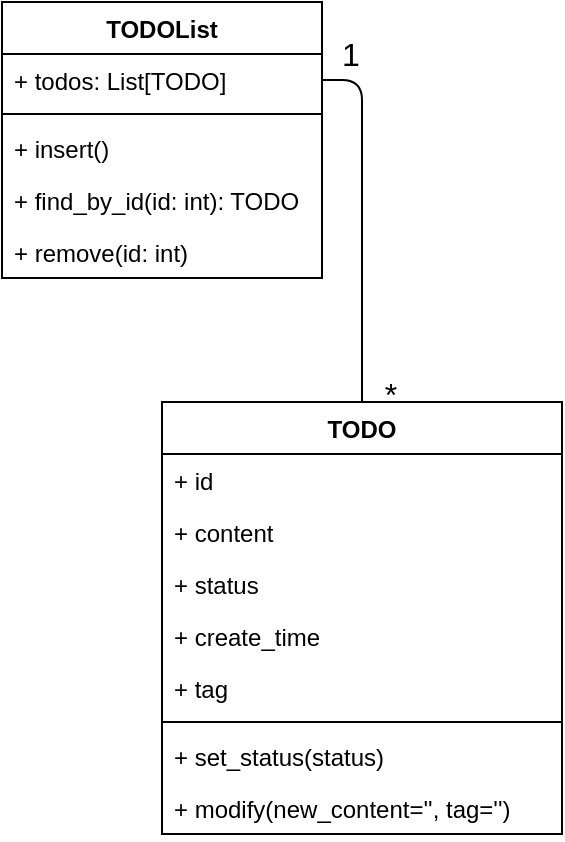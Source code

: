 <mxfile version="24.7.6">
  <diagram name="第 1 页" id="7KTaMBhgqVzbro8H5_XD">
    <mxGraphModel dx="743" dy="845" grid="1" gridSize="10" guides="1" tooltips="1" connect="1" arrows="1" fold="1" page="1" pageScale="1" pageWidth="850" pageHeight="1100" math="0" shadow="0">
      <root>
        <mxCell id="0" />
        <mxCell id="1" parent="0" />
        <mxCell id="JNSrJHHTEGONHWkqj-x3-2" value="TODO" style="swimlane;fontStyle=1;align=center;verticalAlign=top;childLayout=stackLayout;horizontal=1;startSize=26;horizontalStack=0;resizeParent=1;resizeParentMax=0;resizeLast=0;collapsible=1;marginBottom=0;whiteSpace=wrap;html=1;" vertex="1" parent="1">
          <mxGeometry x="380" y="240" width="200" height="216" as="geometry" />
        </mxCell>
        <mxCell id="JNSrJHHTEGONHWkqj-x3-3" value="&lt;div&gt;+ id&lt;/div&gt;" style="text;strokeColor=none;fillColor=none;align=left;verticalAlign=top;spacingLeft=4;spacingRight=4;overflow=hidden;rotatable=0;points=[[0,0.5],[1,0.5]];portConstraint=eastwest;whiteSpace=wrap;html=1;" vertex="1" parent="JNSrJHHTEGONHWkqj-x3-2">
          <mxGeometry y="26" width="200" height="26" as="geometry" />
        </mxCell>
        <mxCell id="JNSrJHHTEGONHWkqj-x3-13" value="&lt;div&gt;+ content&lt;/div&gt;" style="text;strokeColor=none;fillColor=none;align=left;verticalAlign=top;spacingLeft=4;spacingRight=4;overflow=hidden;rotatable=0;points=[[0,0.5],[1,0.5]];portConstraint=eastwest;whiteSpace=wrap;html=1;" vertex="1" parent="JNSrJHHTEGONHWkqj-x3-2">
          <mxGeometry y="52" width="200" height="26" as="geometry" />
        </mxCell>
        <mxCell id="JNSrJHHTEGONHWkqj-x3-10" value="+ status" style="text;strokeColor=none;fillColor=none;align=left;verticalAlign=top;spacingLeft=4;spacingRight=4;overflow=hidden;rotatable=0;points=[[0,0.5],[1,0.5]];portConstraint=eastwest;whiteSpace=wrap;html=1;" vertex="1" parent="JNSrJHHTEGONHWkqj-x3-2">
          <mxGeometry y="78" width="200" height="26" as="geometry" />
        </mxCell>
        <mxCell id="JNSrJHHTEGONHWkqj-x3-11" value="+ create_time" style="text;strokeColor=none;fillColor=none;align=left;verticalAlign=top;spacingLeft=4;spacingRight=4;overflow=hidden;rotatable=0;points=[[0,0.5],[1,0.5]];portConstraint=eastwest;whiteSpace=wrap;html=1;" vertex="1" parent="JNSrJHHTEGONHWkqj-x3-2">
          <mxGeometry y="104" width="200" height="26" as="geometry" />
        </mxCell>
        <mxCell id="JNSrJHHTEGONHWkqj-x3-12" value="+ tag" style="text;strokeColor=none;fillColor=none;align=left;verticalAlign=top;spacingLeft=4;spacingRight=4;overflow=hidden;rotatable=0;points=[[0,0.5],[1,0.5]];portConstraint=eastwest;whiteSpace=wrap;html=1;" vertex="1" parent="JNSrJHHTEGONHWkqj-x3-2">
          <mxGeometry y="130" width="200" height="26" as="geometry" />
        </mxCell>
        <mxCell id="JNSrJHHTEGONHWkqj-x3-4" value="" style="line;strokeWidth=1;fillColor=none;align=left;verticalAlign=middle;spacingTop=-1;spacingLeft=3;spacingRight=3;rotatable=0;labelPosition=right;points=[];portConstraint=eastwest;strokeColor=inherit;" vertex="1" parent="JNSrJHHTEGONHWkqj-x3-2">
          <mxGeometry y="156" width="200" height="8" as="geometry" />
        </mxCell>
        <mxCell id="JNSrJHHTEGONHWkqj-x3-5" value="+ set_status(status)" style="text;strokeColor=none;fillColor=none;align=left;verticalAlign=top;spacingLeft=4;spacingRight=4;overflow=hidden;rotatable=0;points=[[0,0.5],[1,0.5]];portConstraint=eastwest;whiteSpace=wrap;html=1;" vertex="1" parent="JNSrJHHTEGONHWkqj-x3-2">
          <mxGeometry y="164" width="200" height="26" as="geometry" />
        </mxCell>
        <mxCell id="JNSrJHHTEGONHWkqj-x3-17" value="+ modify(new_content=&#39;&#39;, tag=&#39;&#39;)" style="text;strokeColor=none;fillColor=none;align=left;verticalAlign=top;spacingLeft=4;spacingRight=4;overflow=hidden;rotatable=0;points=[[0,0.5],[1,0.5]];portConstraint=eastwest;whiteSpace=wrap;html=1;" vertex="1" parent="JNSrJHHTEGONHWkqj-x3-2">
          <mxGeometry y="190" width="200" height="26" as="geometry" />
        </mxCell>
        <mxCell id="JNSrJHHTEGONHWkqj-x3-6" value="TODOList" style="swimlane;fontStyle=1;align=center;verticalAlign=top;childLayout=stackLayout;horizontal=1;startSize=26;horizontalStack=0;resizeParent=1;resizeParentMax=0;resizeLast=0;collapsible=1;marginBottom=0;whiteSpace=wrap;html=1;" vertex="1" parent="1">
          <mxGeometry x="300" y="40" width="160" height="138" as="geometry" />
        </mxCell>
        <mxCell id="JNSrJHHTEGONHWkqj-x3-7" value="+ todos: List[TODO]" style="text;strokeColor=none;fillColor=none;align=left;verticalAlign=top;spacingLeft=4;spacingRight=4;overflow=hidden;rotatable=0;points=[[0,0.5],[1,0.5]];portConstraint=eastwest;whiteSpace=wrap;html=1;" vertex="1" parent="JNSrJHHTEGONHWkqj-x3-6">
          <mxGeometry y="26" width="160" height="26" as="geometry" />
        </mxCell>
        <mxCell id="JNSrJHHTEGONHWkqj-x3-8" value="" style="line;strokeWidth=1;fillColor=none;align=left;verticalAlign=middle;spacingTop=-1;spacingLeft=3;spacingRight=3;rotatable=0;labelPosition=right;points=[];portConstraint=eastwest;strokeColor=inherit;" vertex="1" parent="JNSrJHHTEGONHWkqj-x3-6">
          <mxGeometry y="52" width="160" height="8" as="geometry" />
        </mxCell>
        <mxCell id="JNSrJHHTEGONHWkqj-x3-9" value="&lt;div&gt;+ insert()&lt;/div&gt;" style="text;strokeColor=none;fillColor=none;align=left;verticalAlign=top;spacingLeft=4;spacingRight=4;overflow=hidden;rotatable=0;points=[[0,0.5],[1,0.5]];portConstraint=eastwest;whiteSpace=wrap;html=1;" vertex="1" parent="JNSrJHHTEGONHWkqj-x3-6">
          <mxGeometry y="60" width="160" height="26" as="geometry" />
        </mxCell>
        <mxCell id="JNSrJHHTEGONHWkqj-x3-14" value="&lt;div&gt;+ find_by_id(id: int): TODO&lt;/div&gt;" style="text;strokeColor=none;fillColor=none;align=left;verticalAlign=top;spacingLeft=4;spacingRight=4;overflow=hidden;rotatable=0;points=[[0,0.5],[1,0.5]];portConstraint=eastwest;whiteSpace=wrap;html=1;" vertex="1" parent="JNSrJHHTEGONHWkqj-x3-6">
          <mxGeometry y="86" width="160" height="26" as="geometry" />
        </mxCell>
        <mxCell id="JNSrJHHTEGONHWkqj-x3-16" value="&lt;div&gt;+ remove(id: int) &lt;/div&gt;" style="text;strokeColor=none;fillColor=none;align=left;verticalAlign=top;spacingLeft=4;spacingRight=4;overflow=hidden;rotatable=0;points=[[0,0.5],[1,0.5]];portConstraint=eastwest;whiteSpace=wrap;html=1;" vertex="1" parent="JNSrJHHTEGONHWkqj-x3-6">
          <mxGeometry y="112" width="160" height="26" as="geometry" />
        </mxCell>
        <mxCell id="JNSrJHHTEGONHWkqj-x3-18" style="edgeStyle=none;curved=0;rounded=1;orthogonalLoop=1;jettySize=auto;html=1;exitX=1;exitY=0.5;exitDx=0;exitDy=0;entryX=0.5;entryY=0;entryDx=0;entryDy=0;fontSize=12;startSize=8;endSize=8;strokeColor=default;endArrow=none;endFill=0;" edge="1" parent="1" source="JNSrJHHTEGONHWkqj-x3-7" target="JNSrJHHTEGONHWkqj-x3-2">
          <mxGeometry relative="1" as="geometry">
            <Array as="points">
              <mxPoint x="480" y="79" />
            </Array>
          </mxGeometry>
        </mxCell>
        <mxCell id="JNSrJHHTEGONHWkqj-x3-19" value="*" style="text;html=1;align=center;verticalAlign=middle;resizable=0;points=[];autosize=1;strokeColor=none;fillColor=none;fontSize=16;" vertex="1" parent="1">
          <mxGeometry x="479" y="221" width="30" height="30" as="geometry" />
        </mxCell>
        <mxCell id="JNSrJHHTEGONHWkqj-x3-20" value="1" style="text;html=1;align=center;verticalAlign=middle;resizable=0;points=[];autosize=1;strokeColor=none;fillColor=none;fontSize=16;" vertex="1" parent="1">
          <mxGeometry x="459" y="51" width="30" height="30" as="geometry" />
        </mxCell>
      </root>
    </mxGraphModel>
  </diagram>
</mxfile>
